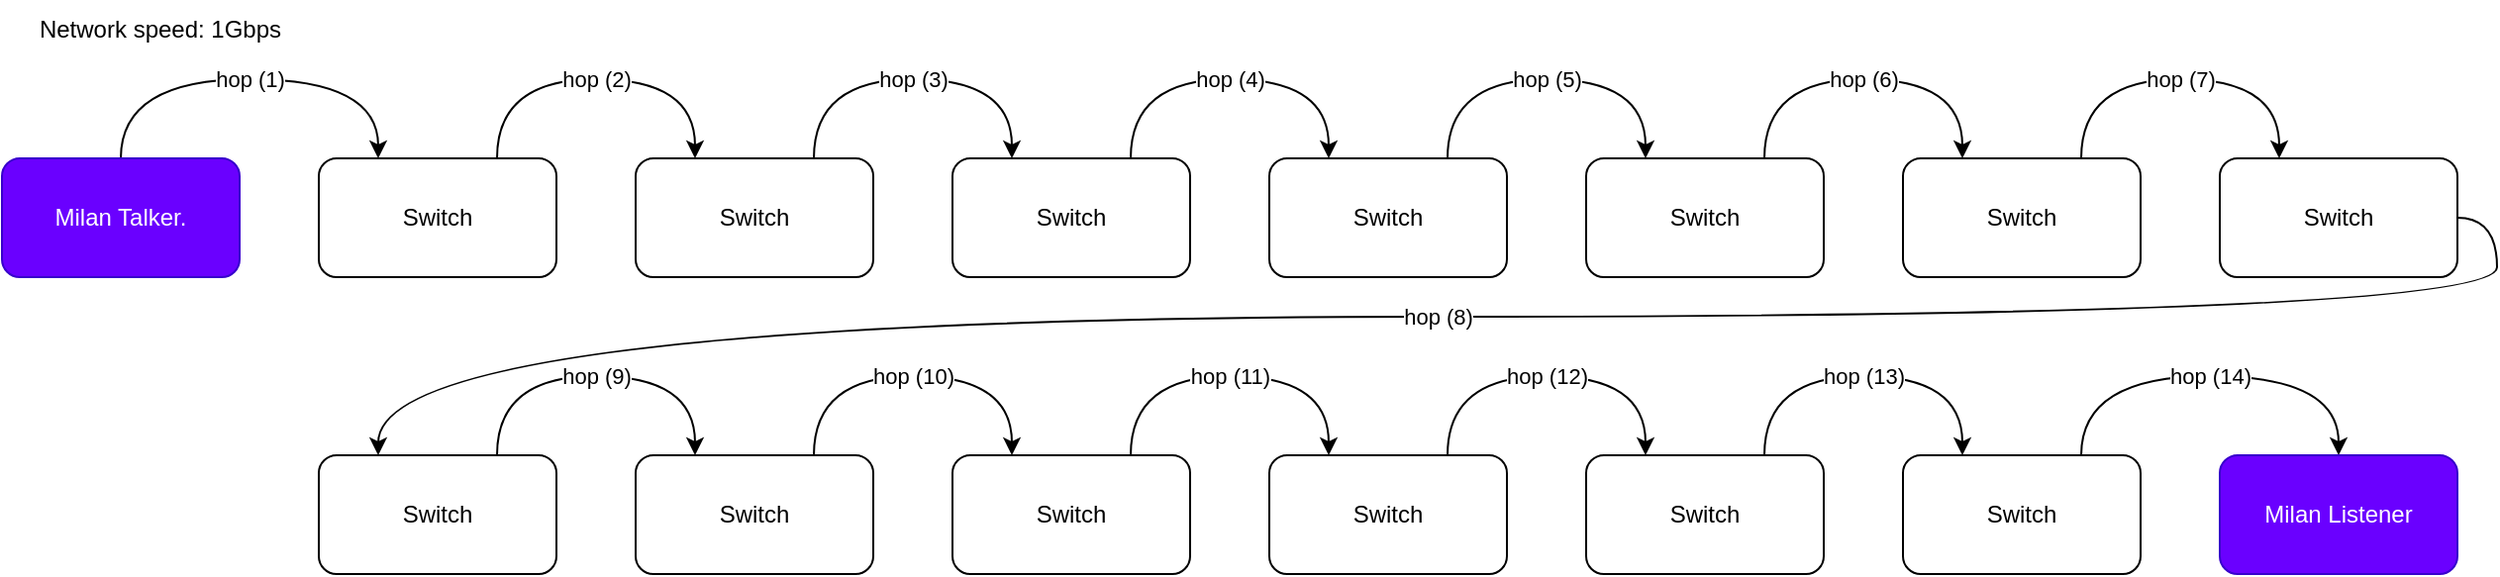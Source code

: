 <mxfile>
    <diagram name="Page-1" id="uGSNIBTzhhLfXkiAcoGn">
        <mxGraphModel dx="794" dy="306" grid="1" gridSize="10" guides="1" tooltips="1" connect="1" arrows="1" fold="1" page="1" pageScale="1" pageWidth="827" pageHeight="1169" math="0" shadow="0">
            <root>
                <mxCell id="0"/>
                <mxCell id="1" parent="0"/>
                <mxCell id="HJgPrh2-Y2blTkaWVyYF-6" value="hop (1)" style="edgeStyle=orthogonalEdgeStyle;rounded=0;orthogonalLoop=1;jettySize=auto;html=1;curved=1;entryX=0.25;entryY=0;entryDx=0;entryDy=0;exitX=0.5;exitY=0;exitDx=0;exitDy=0;" parent="1" source="HJgPrh2-Y2blTkaWVyYF-1" target="HJgPrh2-Y2blTkaWVyYF-5" edge="1">
                    <mxGeometry relative="1" as="geometry">
                        <Array as="points">
                            <mxPoint x="100" y="40"/>
                            <mxPoint x="230" y="40"/>
                        </Array>
                    </mxGeometry>
                </mxCell>
                <mxCell id="HJgPrh2-Y2blTkaWVyYF-1" value="Milan Talker." style="rounded=1;whiteSpace=wrap;html=1;fillColor=#6a00ff;fontColor=#ffffff;strokeColor=#3700CC;" parent="1" vertex="1">
                    <mxGeometry x="40" y="80" width="120" height="60" as="geometry"/>
                </mxCell>
                <mxCell id="HJgPrh2-Y2blTkaWVyYF-9" value="hop (2)" style="edgeStyle=orthogonalEdgeStyle;shape=connector;curved=1;rounded=0;orthogonalLoop=1;jettySize=auto;html=1;exitX=0.75;exitY=0;exitDx=0;exitDy=0;entryX=0.25;entryY=0;entryDx=0;entryDy=0;strokeColor=default;align=center;verticalAlign=middle;fontFamily=Helvetica;fontSize=11;fontColor=default;labelBackgroundColor=default;endArrow=classic;" parent="1" source="HJgPrh2-Y2blTkaWVyYF-5" target="HJgPrh2-Y2blTkaWVyYF-7" edge="1">
                    <mxGeometry relative="1" as="geometry">
                        <Array as="points">
                            <mxPoint x="290" y="40"/>
                            <mxPoint x="390" y="40"/>
                        </Array>
                    </mxGeometry>
                </mxCell>
                <mxCell id="HJgPrh2-Y2blTkaWVyYF-5" value="Switch" style="rounded=1;whiteSpace=wrap;html=1;" parent="1" vertex="1">
                    <mxGeometry x="200" y="80" width="120" height="60" as="geometry"/>
                </mxCell>
                <mxCell id="HJgPrh2-Y2blTkaWVyYF-16" value="hop (3)" style="edgeStyle=orthogonalEdgeStyle;shape=connector;curved=1;rounded=0;orthogonalLoop=1;jettySize=auto;html=1;exitX=0.75;exitY=0;exitDx=0;exitDy=0;entryX=0.25;entryY=0;entryDx=0;entryDy=0;strokeColor=default;align=center;verticalAlign=middle;fontFamily=Helvetica;fontSize=11;fontColor=default;labelBackgroundColor=default;endArrow=classic;" parent="1" source="HJgPrh2-Y2blTkaWVyYF-7" target="HJgPrh2-Y2blTkaWVyYF-10" edge="1">
                    <mxGeometry relative="1" as="geometry">
                        <Array as="points">
                            <mxPoint x="450" y="40"/>
                            <mxPoint x="550" y="40"/>
                        </Array>
                    </mxGeometry>
                </mxCell>
                <mxCell id="HJgPrh2-Y2blTkaWVyYF-7" value="Switch" style="rounded=1;whiteSpace=wrap;html=1;" parent="1" vertex="1">
                    <mxGeometry x="360" y="80" width="120" height="60" as="geometry"/>
                </mxCell>
                <mxCell id="HJgPrh2-Y2blTkaWVyYF-17" value="hop (4)" style="edgeStyle=orthogonalEdgeStyle;shape=connector;curved=1;rounded=0;orthogonalLoop=1;jettySize=auto;html=1;exitX=0.75;exitY=0;exitDx=0;exitDy=0;entryX=0.25;entryY=0;entryDx=0;entryDy=0;strokeColor=default;align=center;verticalAlign=middle;fontFamily=Helvetica;fontSize=11;fontColor=default;labelBackgroundColor=default;endArrow=classic;" parent="1" source="HJgPrh2-Y2blTkaWVyYF-10" target="HJgPrh2-Y2blTkaWVyYF-11" edge="1">
                    <mxGeometry relative="1" as="geometry">
                        <Array as="points">
                            <mxPoint x="610" y="40"/>
                            <mxPoint x="710" y="40"/>
                        </Array>
                    </mxGeometry>
                </mxCell>
                <mxCell id="HJgPrh2-Y2blTkaWVyYF-10" value="Switch" style="rounded=1;whiteSpace=wrap;html=1;" parent="1" vertex="1">
                    <mxGeometry x="520" y="80" width="120" height="60" as="geometry"/>
                </mxCell>
                <mxCell id="HJgPrh2-Y2blTkaWVyYF-18" value="hop (5)" style="edgeStyle=orthogonalEdgeStyle;shape=connector;curved=1;rounded=0;orthogonalLoop=1;jettySize=auto;html=1;exitX=0.75;exitY=0;exitDx=0;exitDy=0;entryX=0.25;entryY=0;entryDx=0;entryDy=0;strokeColor=default;align=center;verticalAlign=middle;fontFamily=Helvetica;fontSize=11;fontColor=default;labelBackgroundColor=default;endArrow=classic;" parent="1" source="HJgPrh2-Y2blTkaWVyYF-11" target="HJgPrh2-Y2blTkaWVyYF-12" edge="1">
                    <mxGeometry relative="1" as="geometry">
                        <Array as="points">
                            <mxPoint x="770" y="40"/>
                            <mxPoint x="870" y="40"/>
                        </Array>
                    </mxGeometry>
                </mxCell>
                <mxCell id="HJgPrh2-Y2blTkaWVyYF-11" value="Switch" style="rounded=1;whiteSpace=wrap;html=1;" parent="1" vertex="1">
                    <mxGeometry x="680" y="80" width="120" height="60" as="geometry"/>
                </mxCell>
                <mxCell id="HJgPrh2-Y2blTkaWVyYF-19" value="hop (6)" style="edgeStyle=orthogonalEdgeStyle;shape=connector;curved=1;rounded=0;orthogonalLoop=1;jettySize=auto;html=1;exitX=0.75;exitY=0;exitDx=0;exitDy=0;entryX=0.25;entryY=0;entryDx=0;entryDy=0;strokeColor=default;align=center;verticalAlign=middle;fontFamily=Helvetica;fontSize=11;fontColor=default;labelBackgroundColor=default;endArrow=classic;" parent="1" source="HJgPrh2-Y2blTkaWVyYF-12" target="HJgPrh2-Y2blTkaWVyYF-13" edge="1">
                    <mxGeometry relative="1" as="geometry">
                        <Array as="points">
                            <mxPoint x="930" y="40"/>
                            <mxPoint x="1030" y="40"/>
                        </Array>
                    </mxGeometry>
                </mxCell>
                <mxCell id="HJgPrh2-Y2blTkaWVyYF-12" value="Switch" style="rounded=1;whiteSpace=wrap;html=1;" parent="1" vertex="1">
                    <mxGeometry x="840" y="80" width="120" height="60" as="geometry"/>
                </mxCell>
                <mxCell id="HJgPrh2-Y2blTkaWVyYF-27" value="hop (7)" style="edgeStyle=orthogonalEdgeStyle;shape=connector;curved=1;rounded=0;orthogonalLoop=1;jettySize=auto;html=1;exitX=0.75;exitY=0;exitDx=0;exitDy=0;entryX=0.25;entryY=0;entryDx=0;entryDy=0;strokeColor=default;align=center;verticalAlign=middle;fontFamily=Helvetica;fontSize=11;fontColor=default;labelBackgroundColor=default;endArrow=classic;" parent="1" source="HJgPrh2-Y2blTkaWVyYF-13" target="HJgPrh2-Y2blTkaWVyYF-21" edge="1">
                    <mxGeometry relative="1" as="geometry">
                        <Array as="points">
                            <mxPoint x="1090" y="40"/>
                            <mxPoint x="1190" y="40"/>
                        </Array>
                    </mxGeometry>
                </mxCell>
                <mxCell id="HJgPrh2-Y2blTkaWVyYF-13" value="Switch" style="rounded=1;whiteSpace=wrap;html=1;" parent="1" vertex="1">
                    <mxGeometry x="1000" y="80" width="120" height="60" as="geometry"/>
                </mxCell>
                <mxCell id="HJgPrh2-Y2blTkaWVyYF-28" value="hop (8)" style="edgeStyle=orthogonalEdgeStyle;shape=connector;curved=1;rounded=0;orthogonalLoop=1;jettySize=auto;html=1;exitX=1;exitY=0.5;exitDx=0;exitDy=0;entryX=0.25;entryY=0;entryDx=0;entryDy=0;strokeColor=default;align=center;verticalAlign=middle;fontFamily=Helvetica;fontSize=11;fontColor=default;labelBackgroundColor=default;endArrow=classic;" parent="1" source="HJgPrh2-Y2blTkaWVyYF-21" target="HJgPrh2-Y2blTkaWVyYF-22" edge="1">
                    <mxGeometry relative="1" as="geometry">
                        <Array as="points">
                            <mxPoint x="1300" y="110"/>
                            <mxPoint x="1300" y="160"/>
                            <mxPoint x="230" y="160"/>
                        </Array>
                    </mxGeometry>
                </mxCell>
                <mxCell id="HJgPrh2-Y2blTkaWVyYF-21" value="Switch" style="rounded=1;whiteSpace=wrap;html=1;" parent="1" vertex="1">
                    <mxGeometry x="1160" y="80" width="120" height="60" as="geometry"/>
                </mxCell>
                <mxCell id="HJgPrh2-Y2blTkaWVyYF-29" value="hop (9)" style="edgeStyle=orthogonalEdgeStyle;shape=connector;curved=1;rounded=0;orthogonalLoop=1;jettySize=auto;html=1;exitX=0.75;exitY=0;exitDx=0;exitDy=0;entryX=0.25;entryY=0;entryDx=0;entryDy=0;strokeColor=default;align=center;verticalAlign=middle;fontFamily=Helvetica;fontSize=11;fontColor=default;labelBackgroundColor=default;endArrow=classic;" parent="1" source="HJgPrh2-Y2blTkaWVyYF-22" target="HJgPrh2-Y2blTkaWVyYF-23" edge="1">
                    <mxGeometry relative="1" as="geometry">
                        <Array as="points">
                            <mxPoint x="290" y="190"/>
                            <mxPoint x="390" y="190"/>
                        </Array>
                    </mxGeometry>
                </mxCell>
                <mxCell id="HJgPrh2-Y2blTkaWVyYF-22" value="Switch" style="rounded=1;whiteSpace=wrap;html=1;" parent="1" vertex="1">
                    <mxGeometry x="200" y="230" width="120" height="60" as="geometry"/>
                </mxCell>
                <mxCell id="HJgPrh2-Y2blTkaWVyYF-30" value="hop (10)" style="edgeStyle=orthogonalEdgeStyle;shape=connector;curved=1;rounded=0;orthogonalLoop=1;jettySize=auto;html=1;exitX=0.75;exitY=0;exitDx=0;exitDy=0;entryX=0.25;entryY=0;entryDx=0;entryDy=0;strokeColor=default;align=center;verticalAlign=middle;fontFamily=Helvetica;fontSize=11;fontColor=default;labelBackgroundColor=default;endArrow=classic;" parent="1" source="HJgPrh2-Y2blTkaWVyYF-23" target="HJgPrh2-Y2blTkaWVyYF-24" edge="1">
                    <mxGeometry relative="1" as="geometry">
                        <Array as="points">
                            <mxPoint x="450" y="190"/>
                            <mxPoint x="550" y="190"/>
                        </Array>
                    </mxGeometry>
                </mxCell>
                <mxCell id="HJgPrh2-Y2blTkaWVyYF-23" value="Switch" style="rounded=1;whiteSpace=wrap;html=1;" parent="1" vertex="1">
                    <mxGeometry x="360" y="230" width="120" height="60" as="geometry"/>
                </mxCell>
                <mxCell id="HJgPrh2-Y2blTkaWVyYF-31" value="hop (11)" style="edgeStyle=orthogonalEdgeStyle;shape=connector;curved=1;rounded=0;orthogonalLoop=1;jettySize=auto;html=1;exitX=0.75;exitY=0;exitDx=0;exitDy=0;entryX=0.25;entryY=0;entryDx=0;entryDy=0;strokeColor=default;align=center;verticalAlign=middle;fontFamily=Helvetica;fontSize=11;fontColor=default;labelBackgroundColor=default;endArrow=classic;" parent="1" source="HJgPrh2-Y2blTkaWVyYF-24" target="HJgPrh2-Y2blTkaWVyYF-25" edge="1">
                    <mxGeometry relative="1" as="geometry">
                        <Array as="points">
                            <mxPoint x="610" y="190"/>
                            <mxPoint x="710" y="190"/>
                        </Array>
                    </mxGeometry>
                </mxCell>
                <mxCell id="HJgPrh2-Y2blTkaWVyYF-24" value="Switch" style="rounded=1;whiteSpace=wrap;html=1;" parent="1" vertex="1">
                    <mxGeometry x="520" y="230" width="120" height="60" as="geometry"/>
                </mxCell>
                <mxCell id="HJgPrh2-Y2blTkaWVyYF-32" value="hop (12)" style="edgeStyle=orthogonalEdgeStyle;shape=connector;curved=1;rounded=0;orthogonalLoop=1;jettySize=auto;html=1;exitX=0.75;exitY=0;exitDx=0;exitDy=0;entryX=0.25;entryY=0;entryDx=0;entryDy=0;strokeColor=default;align=center;verticalAlign=middle;fontFamily=Helvetica;fontSize=11;fontColor=default;labelBackgroundColor=default;endArrow=classic;" parent="1" source="HJgPrh2-Y2blTkaWVyYF-25" target="HJgPrh2-Y2blTkaWVyYF-26" edge="1">
                    <mxGeometry relative="1" as="geometry">
                        <Array as="points">
                            <mxPoint x="770" y="190"/>
                            <mxPoint x="870" y="190"/>
                        </Array>
                    </mxGeometry>
                </mxCell>
                <mxCell id="HJgPrh2-Y2blTkaWVyYF-25" value="Switch" style="rounded=1;whiteSpace=wrap;html=1;" parent="1" vertex="1">
                    <mxGeometry x="680" y="230" width="120" height="60" as="geometry"/>
                </mxCell>
                <mxCell id="HJgPrh2-Y2blTkaWVyYF-34" value="hop (13)" style="edgeStyle=orthogonalEdgeStyle;shape=connector;curved=1;rounded=0;orthogonalLoop=1;jettySize=auto;html=1;exitX=0.75;exitY=0;exitDx=0;exitDy=0;entryX=0.25;entryY=0;entryDx=0;entryDy=0;strokeColor=default;align=center;verticalAlign=middle;fontFamily=Helvetica;fontSize=11;fontColor=default;labelBackgroundColor=default;endArrow=classic;" parent="1" source="HJgPrh2-Y2blTkaWVyYF-26" target="HJgPrh2-Y2blTkaWVyYF-33" edge="1">
                    <mxGeometry relative="1" as="geometry">
                        <Array as="points">
                            <mxPoint x="930" y="190"/>
                            <mxPoint x="1030" y="190"/>
                        </Array>
                    </mxGeometry>
                </mxCell>
                <mxCell id="HJgPrh2-Y2blTkaWVyYF-26" value="Switch" style="rounded=1;whiteSpace=wrap;html=1;" parent="1" vertex="1">
                    <mxGeometry x="840" y="230" width="120" height="60" as="geometry"/>
                </mxCell>
                <mxCell id="HJgPrh2-Y2blTkaWVyYF-36" value="hop (14)" style="edgeStyle=orthogonalEdgeStyle;shape=connector;curved=1;rounded=0;orthogonalLoop=1;jettySize=auto;html=1;exitX=0.75;exitY=0;exitDx=0;exitDy=0;entryX=0.5;entryY=0;entryDx=0;entryDy=0;strokeColor=default;align=center;verticalAlign=middle;fontFamily=Helvetica;fontSize=11;fontColor=default;labelBackgroundColor=default;endArrow=classic;" parent="1" source="HJgPrh2-Y2blTkaWVyYF-33" target="HJgPrh2-Y2blTkaWVyYF-35" edge="1">
                    <mxGeometry relative="1" as="geometry">
                        <Array as="points">
                            <mxPoint x="1090" y="190"/>
                            <mxPoint x="1220" y="190"/>
                        </Array>
                    </mxGeometry>
                </mxCell>
                <mxCell id="HJgPrh2-Y2blTkaWVyYF-33" value="Switch" style="rounded=1;whiteSpace=wrap;html=1;" parent="1" vertex="1">
                    <mxGeometry x="1000" y="230" width="120" height="60" as="geometry"/>
                </mxCell>
                <mxCell id="HJgPrh2-Y2blTkaWVyYF-35" value="Milan Listener" style="rounded=1;whiteSpace=wrap;html=1;fillColor=#6a00ff;fontColor=#ffffff;strokeColor=#3700CC;" parent="1" vertex="1">
                    <mxGeometry x="1160" y="230" width="120" height="60" as="geometry"/>
                </mxCell>
                <mxCell id="2" value="Network speed: 1Gbps" style="text;html=1;strokeColor=none;fillColor=none;align=center;verticalAlign=middle;whiteSpace=wrap;rounded=0;" vertex="1" parent="1">
                    <mxGeometry x="40" width="160" height="30" as="geometry"/>
                </mxCell>
            </root>
        </mxGraphModel>
    </diagram>
</mxfile>